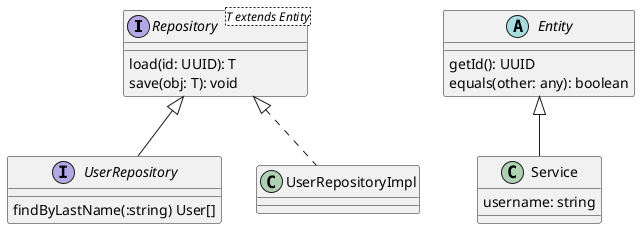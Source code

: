 @startuml
'https://plantuml.com/class-diagram

interface Repository<T extends Entity> {
    load(id: UUID): T
    save(obj: T): void
}
interface UserRepository extends Repository<User> {
    findByLastName(:string) User[]

}

class UserRepositoryImpl implements Repository<User> {
}

abstract class Entity {
    getId(): UUID
    equals(other: any): boolean
}

class Service extends Entity {
    username: string
}

@enduml
